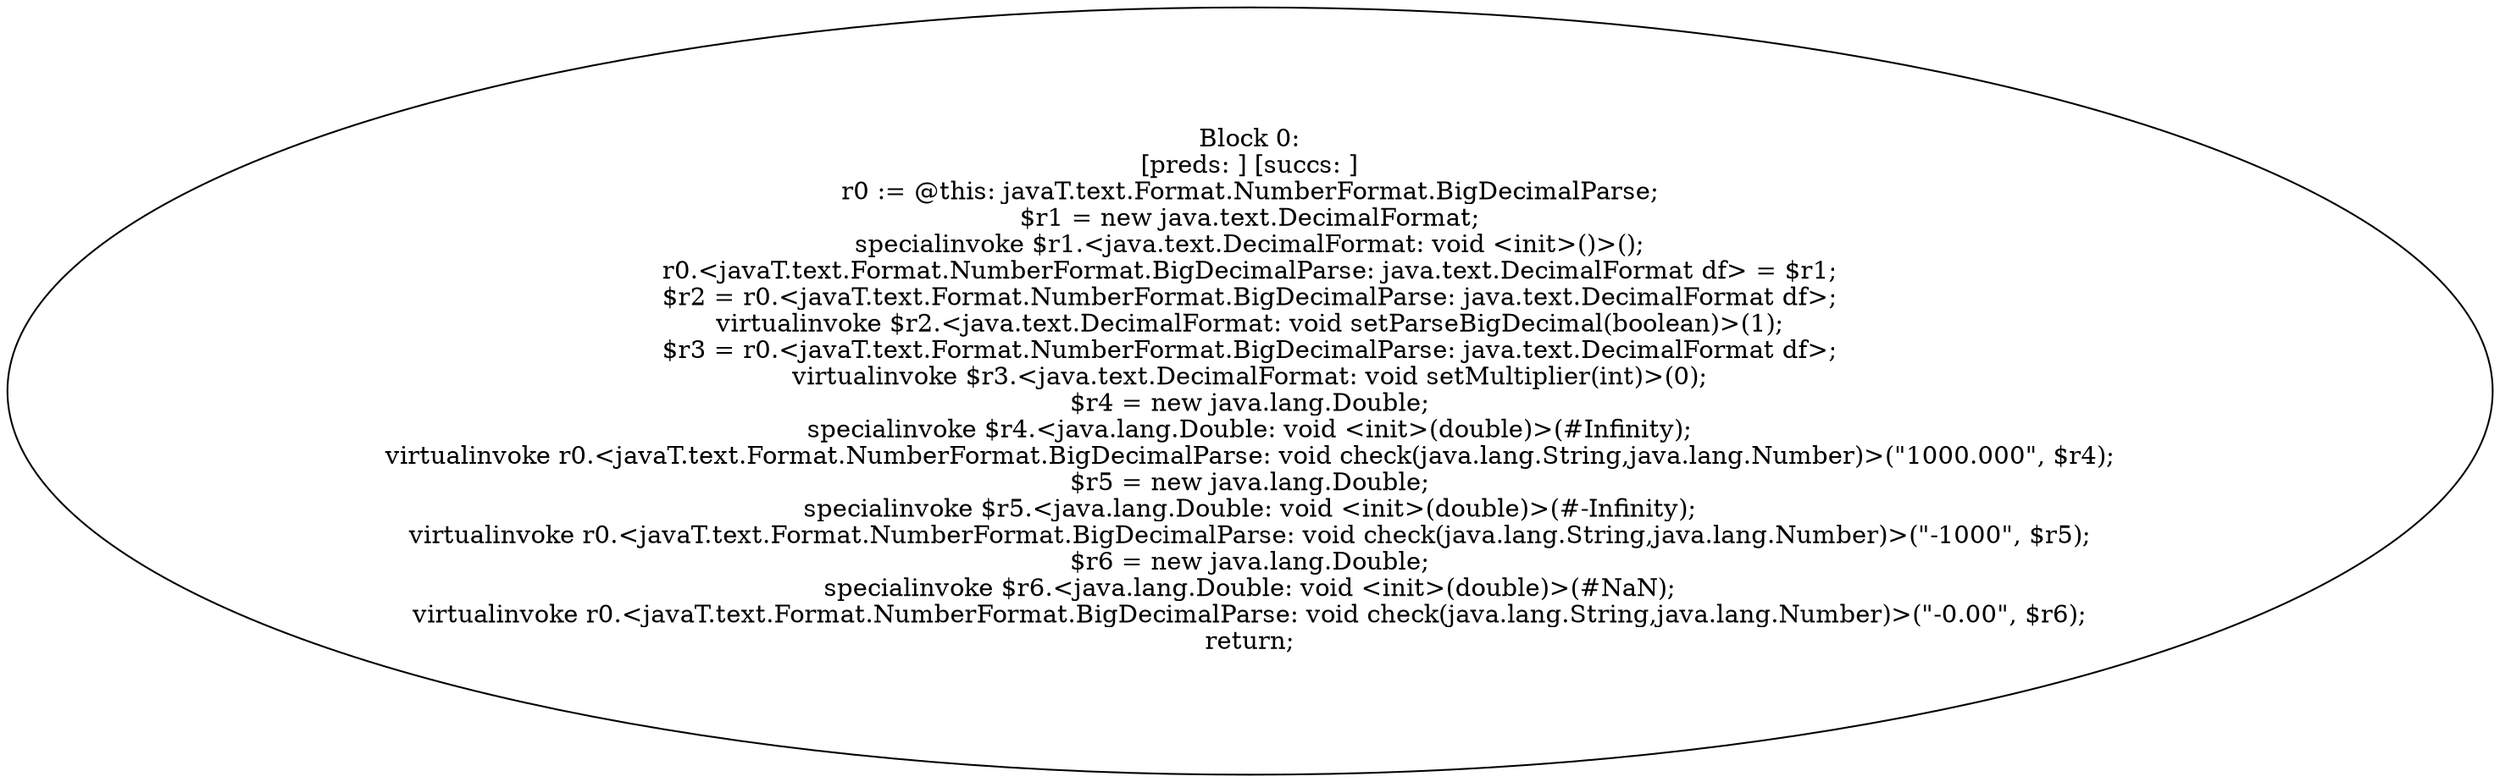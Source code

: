 digraph "unitGraph" {
    "Block 0:
[preds: ] [succs: ]
r0 := @this: javaT.text.Format.NumberFormat.BigDecimalParse;
$r1 = new java.text.DecimalFormat;
specialinvoke $r1.<java.text.DecimalFormat: void <init>()>();
r0.<javaT.text.Format.NumberFormat.BigDecimalParse: java.text.DecimalFormat df> = $r1;
$r2 = r0.<javaT.text.Format.NumberFormat.BigDecimalParse: java.text.DecimalFormat df>;
virtualinvoke $r2.<java.text.DecimalFormat: void setParseBigDecimal(boolean)>(1);
$r3 = r0.<javaT.text.Format.NumberFormat.BigDecimalParse: java.text.DecimalFormat df>;
virtualinvoke $r3.<java.text.DecimalFormat: void setMultiplier(int)>(0);
$r4 = new java.lang.Double;
specialinvoke $r4.<java.lang.Double: void <init>(double)>(#Infinity);
virtualinvoke r0.<javaT.text.Format.NumberFormat.BigDecimalParse: void check(java.lang.String,java.lang.Number)>(\"1000.000\", $r4);
$r5 = new java.lang.Double;
specialinvoke $r5.<java.lang.Double: void <init>(double)>(#-Infinity);
virtualinvoke r0.<javaT.text.Format.NumberFormat.BigDecimalParse: void check(java.lang.String,java.lang.Number)>(\"-1000\", $r5);
$r6 = new java.lang.Double;
specialinvoke $r6.<java.lang.Double: void <init>(double)>(#NaN);
virtualinvoke r0.<javaT.text.Format.NumberFormat.BigDecimalParse: void check(java.lang.String,java.lang.Number)>(\"-0.00\", $r6);
return;
"
}
